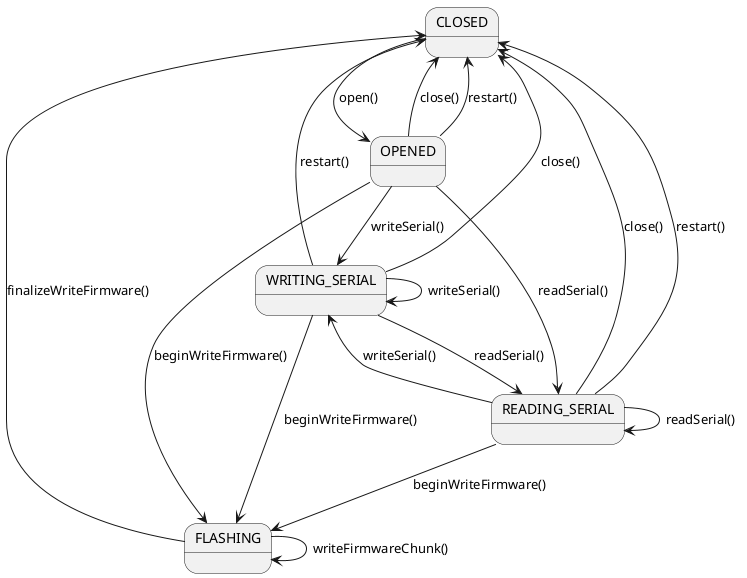 @startuml
State CLOSED
State OPENED
State FLASHING
State READING_SERIAL
State WRITING_SERIAL

CLOSED --> OPENED : open()

OPENED --> CLOSED : close()
OPENED --> CLOSED : restart()

OPENED --> READING_SERIAL : readSerial()
OPENED --> WRITING_SERIAL : writeSerial()
OPENED --> FLASHING : beginWriteFirmware()

READING_SERIAL --> READING_SERIAL : readSerial()
READING_SERIAL --> CLOSED : close()
READING_SERIAL --> CLOSED : restart()
READING_SERIAL --> FLASHING : beginWriteFirmware()
READING_SERIAL --> WRITING_SERIAL : writeSerial()

WRITING_SERIAL --> WRITING_SERIAL : writeSerial()
WRITING_SERIAL --> READING_SERIAL : readSerial()
WRITING_SERIAL --> FLASHING : beginWriteFirmware()
WRITING_SERIAL --> CLOSED : close()
WRITING_SERIAL --> CLOSED : restart()

FLASHING --> FLASHING : writeFirmwareChunk()
FLASHING --> CLOSED : finalizeWriteFirmware()
@enduml
